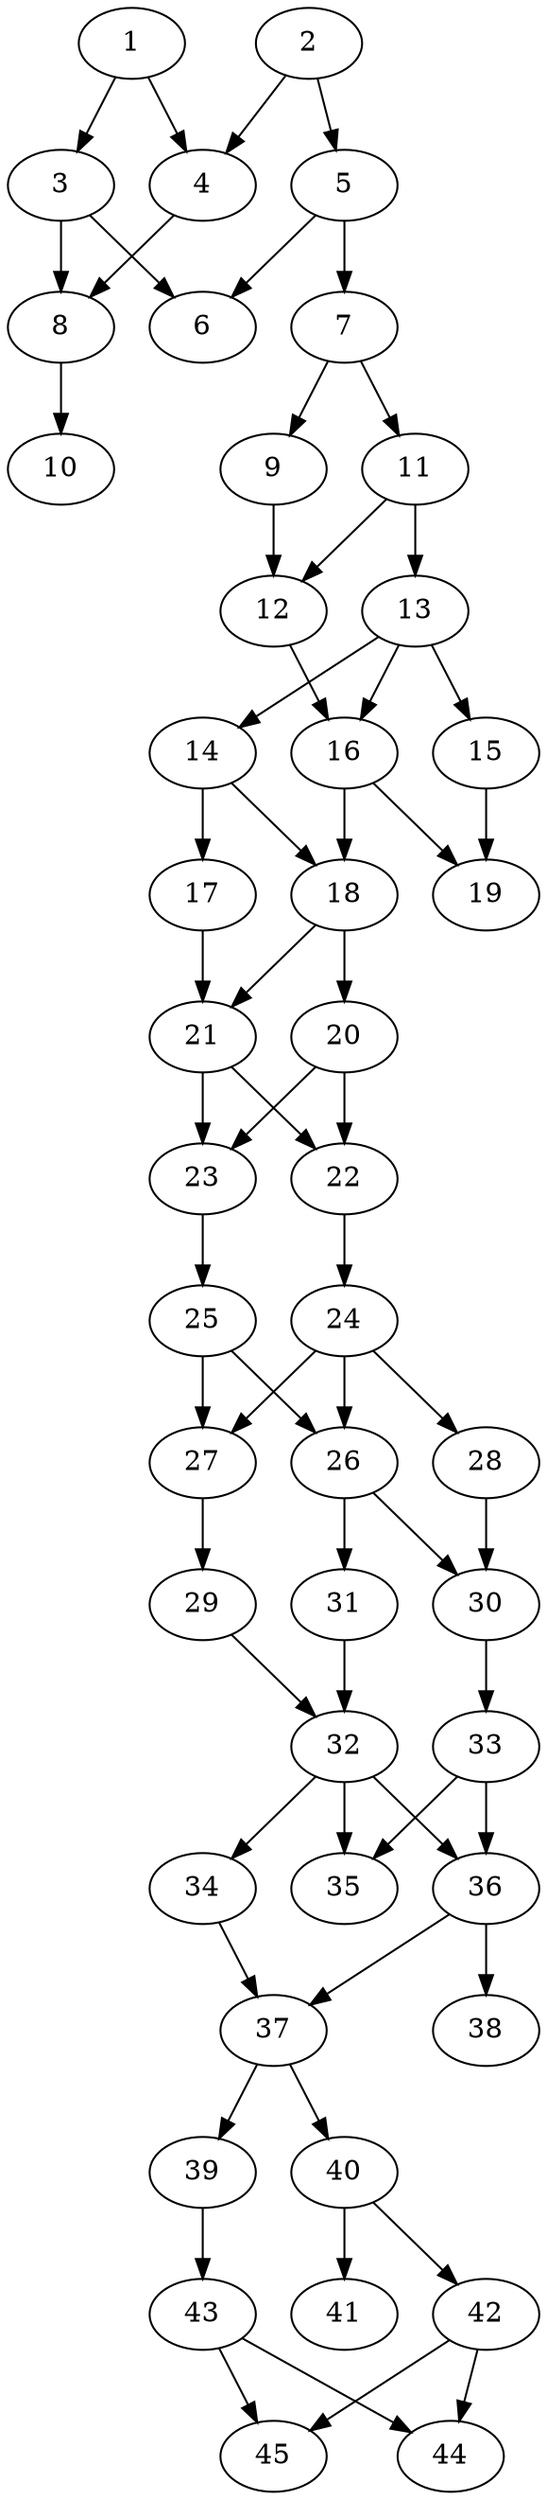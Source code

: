 // DAG automatically generated by daggen at Thu Oct  3 14:07:24 2019
// ./daggen --dot -n 45 --ccr 0.4 --fat 0.3 --regular 0.7 --density 0.6 --mindata 5242880 --maxdata 52428800 
digraph G {
  1 [size="50132480", alpha="0.15", expect_size="20052992"] 
  1 -> 3 [size ="20052992"]
  1 -> 4 [size ="20052992"]
  2 [size="56509440", alpha="0.10", expect_size="22603776"] 
  2 -> 4 [size ="22603776"]
  2 -> 5 [size ="22603776"]
  3 [size="80611840", alpha="0.05", expect_size="32244736"] 
  3 -> 6 [size ="32244736"]
  3 -> 8 [size ="32244736"]
  4 [size="67942400", alpha="0.08", expect_size="27176960"] 
  4 -> 8 [size ="27176960"]
  5 [size="127472640", alpha="0.02", expect_size="50989056"] 
  5 -> 6 [size ="50989056"]
  5 -> 7 [size ="50989056"]
  6 [size="101775360", alpha="0.02", expect_size="40710144"] 
  7 [size="50979840", alpha="0.10", expect_size="20391936"] 
  7 -> 9 [size ="20391936"]
  7 -> 11 [size ="20391936"]
  8 [size="67776000", alpha="0.06", expect_size="27110400"] 
  8 -> 10 [size ="27110400"]
  9 [size="50083840", alpha="0.18", expect_size="20033536"] 
  9 -> 12 [size ="20033536"]
  10 [size="89656320", alpha="0.10", expect_size="35862528"] 
  11 [size="125204480", alpha="0.06", expect_size="50081792"] 
  11 -> 12 [size ="50081792"]
  11 -> 13 [size ="50081792"]
  12 [size="96501760", alpha="0.09", expect_size="38600704"] 
  12 -> 16 [size ="38600704"]
  13 [size="38305280", alpha="0.16", expect_size="15322112"] 
  13 -> 14 [size ="15322112"]
  13 -> 15 [size ="15322112"]
  13 -> 16 [size ="15322112"]
  14 [size="70566400", alpha="0.17", expect_size="28226560"] 
  14 -> 17 [size ="28226560"]
  14 -> 18 [size ="28226560"]
  15 [size="117329920", alpha="0.05", expect_size="46931968"] 
  15 -> 19 [size ="46931968"]
  16 [size="129367040", alpha="0.09", expect_size="51746816"] 
  16 -> 18 [size ="51746816"]
  16 -> 19 [size ="51746816"]
  17 [size="26083840", alpha="0.11", expect_size="10433536"] 
  17 -> 21 [size ="10433536"]
  18 [size="82327040", alpha="0.16", expect_size="32930816"] 
  18 -> 20 [size ="32930816"]
  18 -> 21 [size ="32930816"]
  19 [size="120035840", alpha="0.03", expect_size="48014336"] 
  20 [size="109923840", alpha="0.20", expect_size="43969536"] 
  20 -> 22 [size ="43969536"]
  20 -> 23 [size ="43969536"]
  21 [size="53166080", alpha="0.02", expect_size="21266432"] 
  21 -> 22 [size ="21266432"]
  21 -> 23 [size ="21266432"]
  22 [size="91261440", alpha="0.12", expect_size="36504576"] 
  22 -> 24 [size ="36504576"]
  23 [size="25144320", alpha="0.14", expect_size="10057728"] 
  23 -> 25 [size ="10057728"]
  24 [size="117885440", alpha="0.04", expect_size="47154176"] 
  24 -> 26 [size ="47154176"]
  24 -> 27 [size ="47154176"]
  24 -> 28 [size ="47154176"]
  25 [size="99909120", alpha="0.14", expect_size="39963648"] 
  25 -> 26 [size ="39963648"]
  25 -> 27 [size ="39963648"]
  26 [size="13818880", alpha="0.19", expect_size="5527552"] 
  26 -> 30 [size ="5527552"]
  26 -> 31 [size ="5527552"]
  27 [size="68203520", alpha="0.11", expect_size="27281408"] 
  27 -> 29 [size ="27281408"]
  28 [size="15859200", alpha="0.12", expect_size="6343680"] 
  28 -> 30 [size ="6343680"]
  29 [size="107463680", alpha="0.19", expect_size="42985472"] 
  29 -> 32 [size ="42985472"]
  30 [size="127966720", alpha="0.19", expect_size="51186688"] 
  30 -> 33 [size ="51186688"]
  31 [size="126620160", alpha="0.18", expect_size="50648064"] 
  31 -> 32 [size ="50648064"]
  32 [size="22479360", alpha="0.11", expect_size="8991744"] 
  32 -> 34 [size ="8991744"]
  32 -> 35 [size ="8991744"]
  32 -> 36 [size ="8991744"]
  33 [size="94883840", alpha="0.09", expect_size="37953536"] 
  33 -> 35 [size ="37953536"]
  33 -> 36 [size ="37953536"]
  34 [size="57441280", alpha="0.16", expect_size="22976512"] 
  34 -> 37 [size ="22976512"]
  35 [size="82954240", alpha="0.01", expect_size="33181696"] 
  36 [size="49858560", alpha="0.05", expect_size="19943424"] 
  36 -> 37 [size ="19943424"]
  36 -> 38 [size ="19943424"]
  37 [size="46827520", alpha="0.12", expect_size="18731008"] 
  37 -> 39 [size ="18731008"]
  37 -> 40 [size ="18731008"]
  38 [size="111731200", alpha="0.10", expect_size="44692480"] 
  39 [size="63313920", alpha="0.07", expect_size="25325568"] 
  39 -> 43 [size ="25325568"]
  40 [size="56519680", alpha="0.00", expect_size="22607872"] 
  40 -> 41 [size ="22607872"]
  40 -> 42 [size ="22607872"]
  41 [size="49930240", alpha="0.00", expect_size="19972096"] 
  42 [size="37683200", alpha="0.13", expect_size="15073280"] 
  42 -> 44 [size ="15073280"]
  42 -> 45 [size ="15073280"]
  43 [size="103175680", alpha="0.08", expect_size="41270272"] 
  43 -> 44 [size ="41270272"]
  43 -> 45 [size ="41270272"]
  44 [size="35676160", alpha="0.01", expect_size="14270464"] 
  45 [size="128576000", alpha="0.09", expect_size="51430400"] 
}
